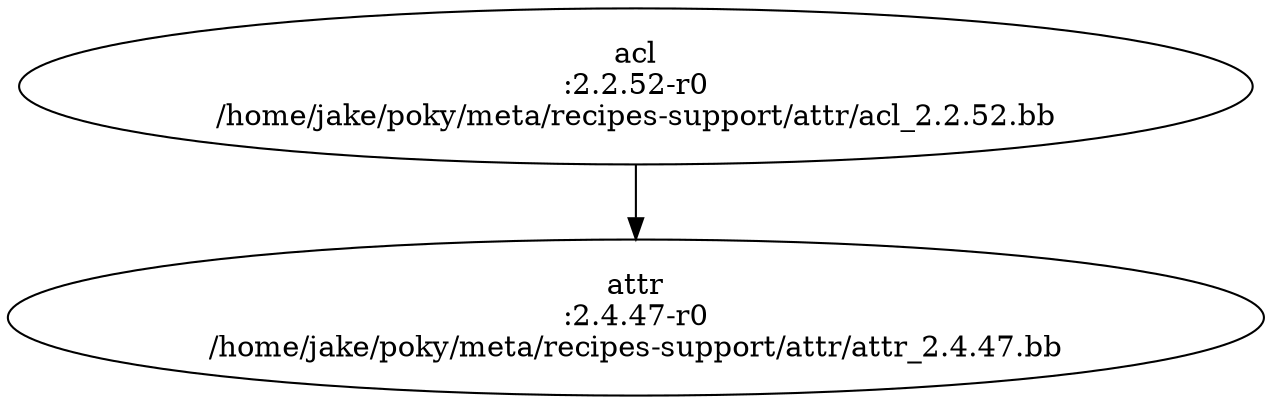 digraph depends {
"acl" [label="acl\n:2.2.52-r0\n/home/jake/poky/meta/recipes-support/attr/acl_2.2.52.bb"]
"acl" -> "attr"
"attr" [label="attr\n:2.4.47-r0\n/home/jake/poky/meta/recipes-support/attr/attr_2.4.47.bb"]
}
